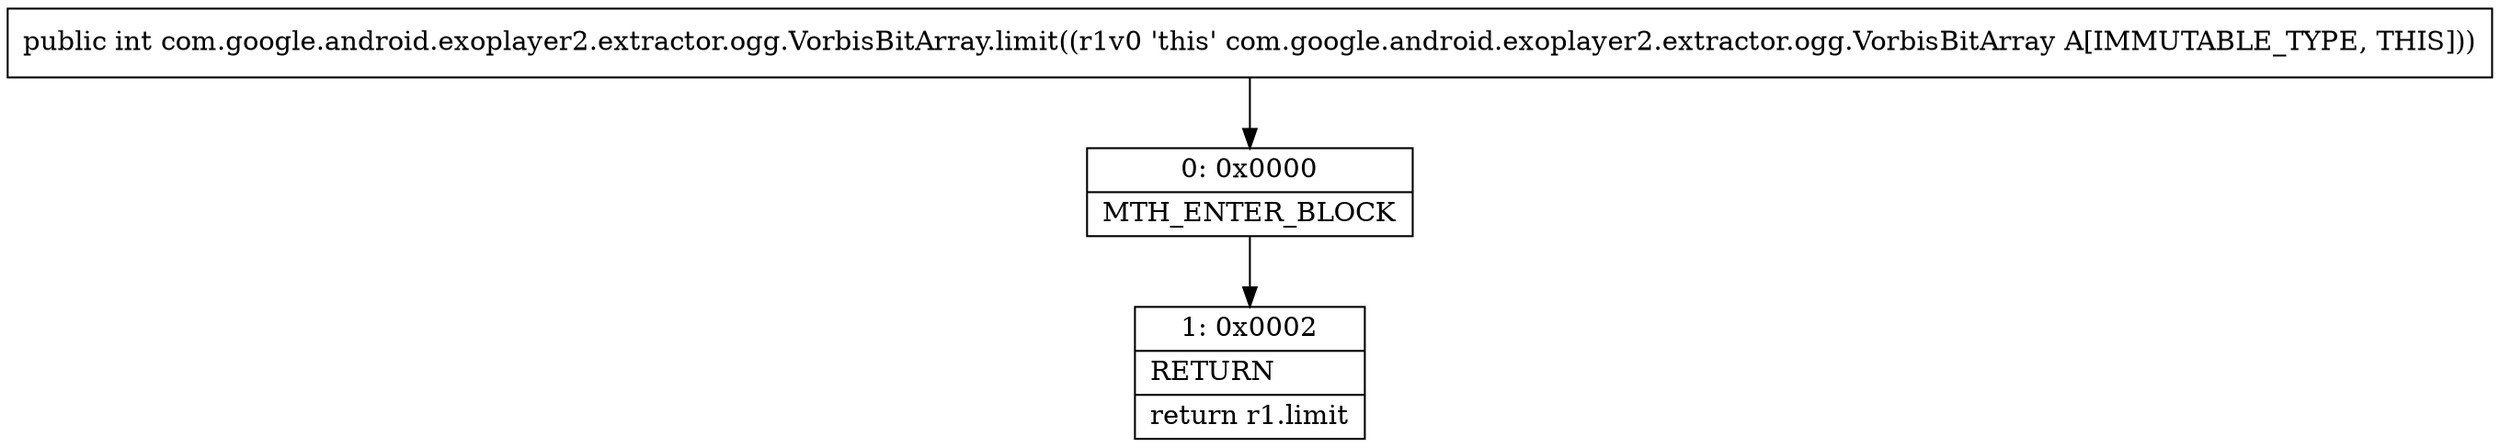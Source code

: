 digraph "CFG forcom.google.android.exoplayer2.extractor.ogg.VorbisBitArray.limit()I" {
Node_0 [shape=record,label="{0\:\ 0x0000|MTH_ENTER_BLOCK\l}"];
Node_1 [shape=record,label="{1\:\ 0x0002|RETURN\l|return r1.limit\l}"];
MethodNode[shape=record,label="{public int com.google.android.exoplayer2.extractor.ogg.VorbisBitArray.limit((r1v0 'this' com.google.android.exoplayer2.extractor.ogg.VorbisBitArray A[IMMUTABLE_TYPE, THIS])) }"];
MethodNode -> Node_0;
Node_0 -> Node_1;
}

